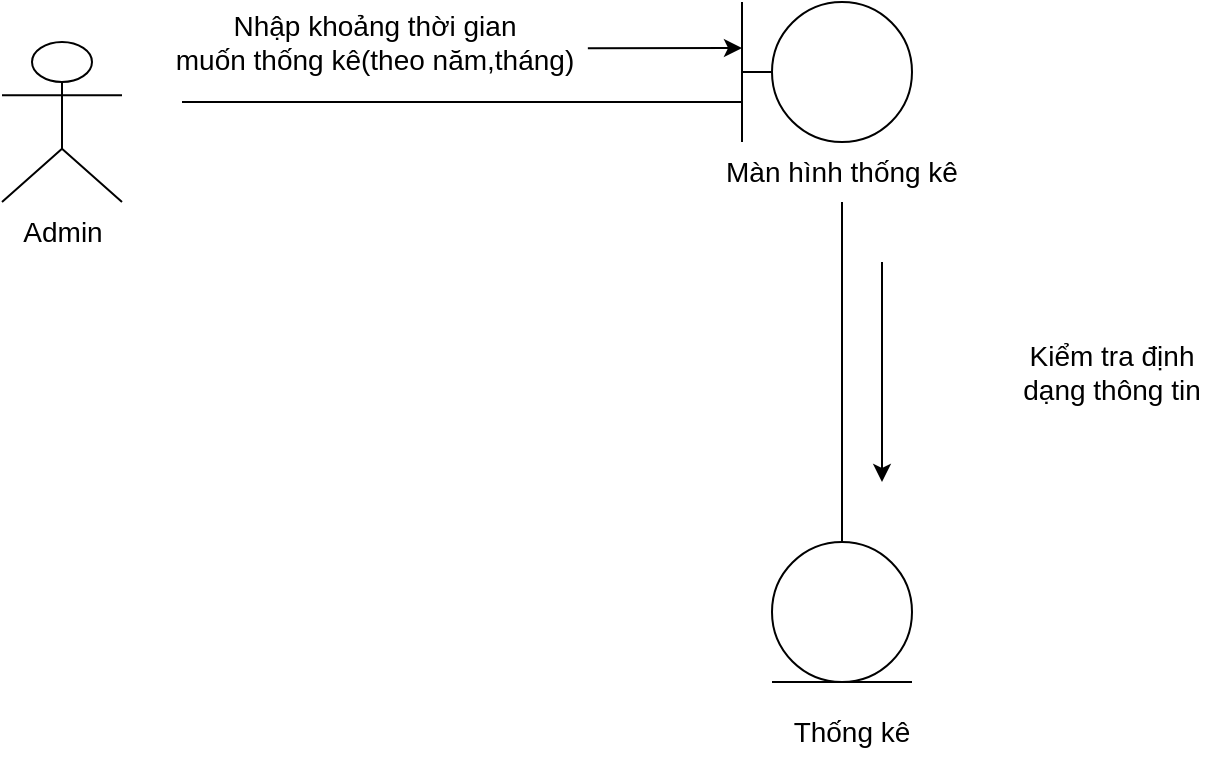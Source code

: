 <mxfile version="16.0.0" type="google"><diagram id="2a25xngPc_r3dL_YQtQp" name="Page-1"><mxGraphModel dx="310" dy="531" grid="0" gridSize="10" guides="1" tooltips="1" connect="1" arrows="1" fold="1" page="1" pageScale="1" pageWidth="1654" pageHeight="2336" math="0" shadow="0"><root><mxCell id="0"/><mxCell id="1" parent="0"/><mxCell id="7JvOBx6o-XrmqPzAWV8C-1" value="Admin" style="shape=umlActor;verticalLabelPosition=bottom;verticalAlign=top;html=1;outlineConnect=0;fontSize=14;" parent="1" vertex="1"><mxGeometry x="170" y="200" width="60" height="80" as="geometry"/></mxCell><mxCell id="7JvOBx6o-XrmqPzAWV8C-2" value="" style="endArrow=none;html=1;rounded=0;fontSize=14;" parent="1" edge="1"><mxGeometry width="50" height="50" relative="1" as="geometry"><mxPoint x="260" y="230" as="sourcePoint"/><mxPoint x="540" y="230" as="targetPoint"/></mxGeometry></mxCell><mxCell id="7JvOBx6o-XrmqPzAWV8C-3" value="Nhập khoảng thời gian &lt;br style=&quot;font-size: 14px;&quot;&gt;muốn thống kê(theo năm,tháng)" style="text;html=1;align=center;verticalAlign=middle;resizable=0;points=[];autosize=1;strokeColor=none;fillColor=none;fontSize=14;" parent="1" vertex="1"><mxGeometry x="251" y="181" width="209" height="38" as="geometry"/></mxCell><mxCell id="7JvOBx6o-XrmqPzAWV8C-4" value="" style="endArrow=classic;html=1;rounded=0;fontSize=14;exitX=1.014;exitY=0.583;exitDx=0;exitDy=0;exitPerimeter=0;" parent="1" source="7JvOBx6o-XrmqPzAWV8C-3" edge="1"><mxGeometry width="50" height="50" relative="1" as="geometry"><mxPoint x="590" y="320" as="sourcePoint"/><mxPoint x="540" y="203" as="targetPoint"/></mxGeometry></mxCell><mxCell id="7JvOBx6o-XrmqPzAWV8C-5" value="" style="endArrow=none;html=1;rounded=0;fontSize=14;" parent="1" edge="1"><mxGeometry width="50" height="50" relative="1" as="geometry"><mxPoint x="540" y="250" as="sourcePoint"/><mxPoint x="540" y="180" as="targetPoint"/></mxGeometry></mxCell><mxCell id="7JvOBx6o-XrmqPzAWV8C-6" value="" style="ellipse;whiteSpace=wrap;html=1;aspect=fixed;fontSize=14;" parent="1" vertex="1"><mxGeometry x="555" y="180" width="70" height="70" as="geometry"/></mxCell><mxCell id="7JvOBx6o-XrmqPzAWV8C-7" value="" style="endArrow=none;html=1;rounded=0;fontSize=14;entryX=0;entryY=0.5;entryDx=0;entryDy=0;" parent="1" target="7JvOBx6o-XrmqPzAWV8C-6" edge="1"><mxGeometry width="50" height="50" relative="1" as="geometry"><mxPoint x="540" y="215" as="sourcePoint"/><mxPoint x="640" y="270" as="targetPoint"/></mxGeometry></mxCell><mxCell id="7JvOBx6o-XrmqPzAWV8C-8" value="Màn hình thống kê" style="text;html=1;strokeColor=none;fillColor=none;align=center;verticalAlign=middle;whiteSpace=wrap;rounded=0;fontSize=14;" parent="1" vertex="1"><mxGeometry x="530" y="250" width="120" height="30" as="geometry"/></mxCell><mxCell id="7JvOBx6o-XrmqPzAWV8C-9" value="Kiểm tra định dạng thông tin" style="text;html=1;strokeColor=none;fillColor=none;align=center;verticalAlign=middle;whiteSpace=wrap;rounded=0;fontSize=14;" parent="1" vertex="1"><mxGeometry x="670" y="350" width="110" height="30" as="geometry"/></mxCell><mxCell id="7JvOBx6o-XrmqPzAWV8C-10" value="" style="ellipse;whiteSpace=wrap;html=1;aspect=fixed;fontSize=14;" parent="1" vertex="1"><mxGeometry x="555" y="450" width="70" height="70" as="geometry"/></mxCell><mxCell id="7JvOBx6o-XrmqPzAWV8C-11" value="" style="endArrow=none;html=1;rounded=0;fontSize=14;" parent="1" edge="1"><mxGeometry width="50" height="50" relative="1" as="geometry"><mxPoint x="555" y="520" as="sourcePoint"/><mxPoint x="625" y="520" as="targetPoint"/></mxGeometry></mxCell><mxCell id="7JvOBx6o-XrmqPzAWV8C-12" value="" style="endArrow=none;html=1;rounded=0;fontSize=14;entryX=0.5;entryY=1;entryDx=0;entryDy=0;exitX=0.5;exitY=0;exitDx=0;exitDy=0;" parent="1" source="7JvOBx6o-XrmqPzAWV8C-10" target="7JvOBx6o-XrmqPzAWV8C-8" edge="1"><mxGeometry width="50" height="50" relative="1" as="geometry"><mxPoint x="590" y="390" as="sourcePoint"/><mxPoint x="640" y="340" as="targetPoint"/></mxGeometry></mxCell><mxCell id="7JvOBx6o-XrmqPzAWV8C-13" value="" style="endArrow=classic;html=1;rounded=0;fontSize=14;" parent="1" edge="1"><mxGeometry width="50" height="50" relative="1" as="geometry"><mxPoint x="610" y="310" as="sourcePoint"/><mxPoint x="610" y="420" as="targetPoint"/></mxGeometry></mxCell><mxCell id="7JvOBx6o-XrmqPzAWV8C-14" value="Thống kê" style="text;html=1;strokeColor=none;fillColor=none;align=center;verticalAlign=middle;whiteSpace=wrap;rounded=0;fontSize=14;" parent="1" vertex="1"><mxGeometry x="555" y="530" width="80" height="30" as="geometry"/></mxCell></root></mxGraphModel></diagram></mxfile>